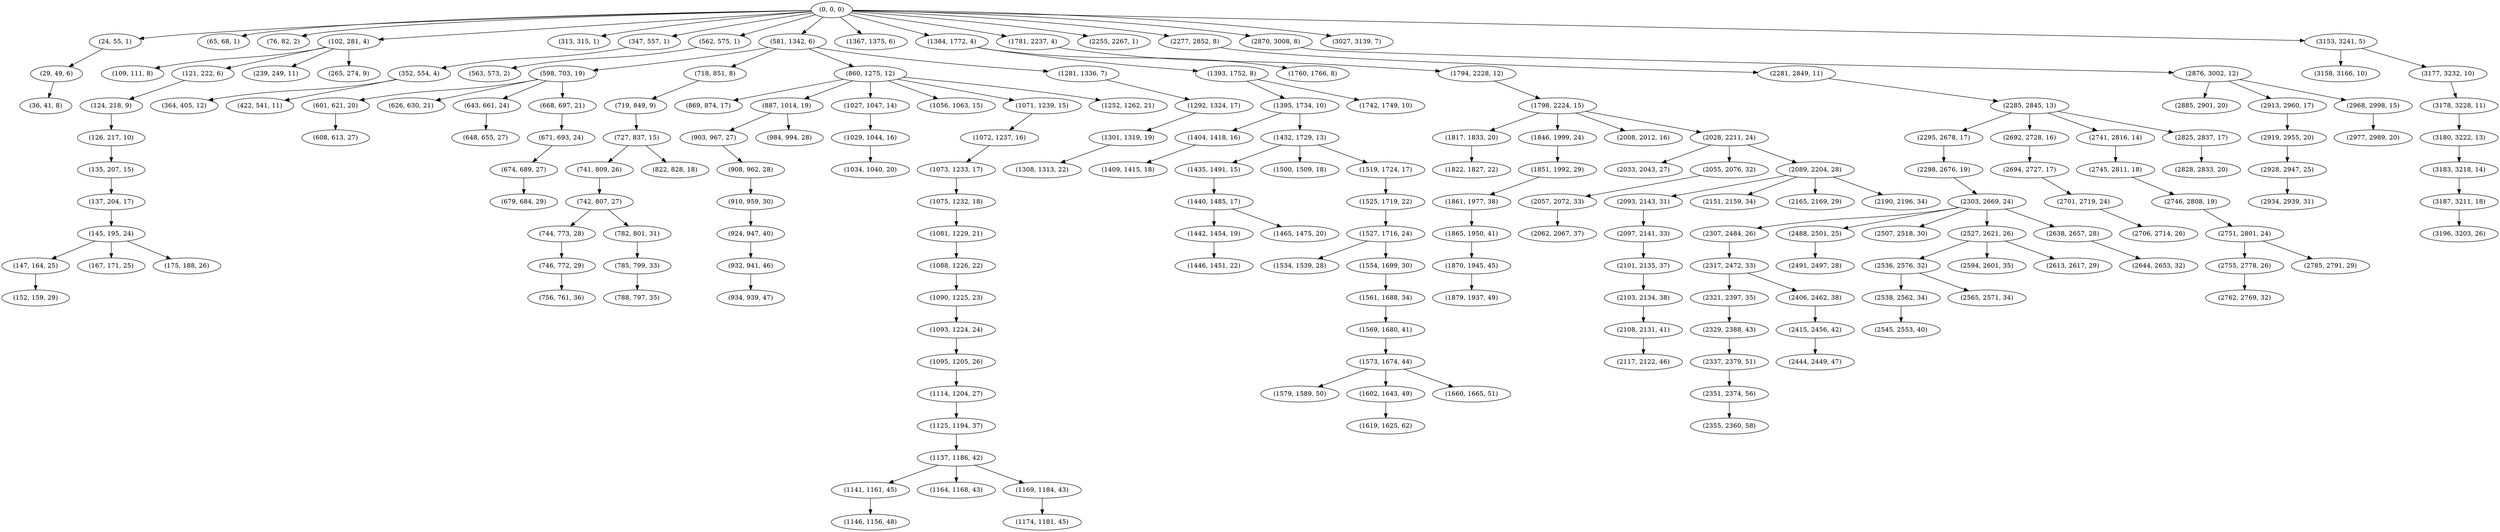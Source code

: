 digraph tree {
    "(0, 0, 0)";
    "(24, 55, 1)";
    "(29, 49, 6)";
    "(36, 41, 8)";
    "(65, 68, 1)";
    "(76, 82, 2)";
    "(102, 281, 4)";
    "(109, 111, 8)";
    "(121, 222, 6)";
    "(124, 218, 9)";
    "(126, 217, 10)";
    "(135, 207, 15)";
    "(137, 204, 17)";
    "(145, 195, 24)";
    "(147, 164, 25)";
    "(152, 159, 29)";
    "(167, 171, 25)";
    "(175, 188, 26)";
    "(239, 249, 11)";
    "(265, 274, 9)";
    "(313, 315, 1)";
    "(347, 557, 1)";
    "(352, 554, 4)";
    "(364, 405, 12)";
    "(422, 541, 11)";
    "(562, 575, 1)";
    "(563, 573, 2)";
    "(581, 1342, 6)";
    "(598, 703, 19)";
    "(601, 621, 20)";
    "(608, 613, 27)";
    "(626, 630, 21)";
    "(643, 661, 24)";
    "(648, 655, 27)";
    "(668, 697, 21)";
    "(671, 693, 24)";
    "(674, 689, 27)";
    "(679, 684, 29)";
    "(718, 851, 8)";
    "(719, 849, 9)";
    "(727, 837, 15)";
    "(741, 809, 26)";
    "(742, 807, 27)";
    "(744, 773, 28)";
    "(746, 772, 29)";
    "(756, 761, 36)";
    "(782, 801, 31)";
    "(785, 799, 33)";
    "(788, 797, 35)";
    "(822, 828, 18)";
    "(860, 1275, 12)";
    "(869, 874, 17)";
    "(887, 1014, 19)";
    "(903, 967, 27)";
    "(908, 962, 28)";
    "(910, 959, 30)";
    "(924, 947, 40)";
    "(932, 941, 46)";
    "(934, 939, 47)";
    "(984, 994, 28)";
    "(1027, 1047, 14)";
    "(1029, 1044, 16)";
    "(1034, 1040, 20)";
    "(1056, 1063, 15)";
    "(1071, 1239, 15)";
    "(1072, 1237, 16)";
    "(1073, 1233, 17)";
    "(1075, 1232, 18)";
    "(1081, 1229, 21)";
    "(1088, 1226, 22)";
    "(1090, 1225, 23)";
    "(1093, 1224, 24)";
    "(1095, 1205, 26)";
    "(1114, 1204, 27)";
    "(1125, 1194, 37)";
    "(1137, 1186, 42)";
    "(1141, 1161, 45)";
    "(1146, 1156, 48)";
    "(1164, 1168, 43)";
    "(1169, 1184, 43)";
    "(1174, 1181, 45)";
    "(1252, 1262, 21)";
    "(1281, 1336, 7)";
    "(1292, 1324, 17)";
    "(1301, 1319, 19)";
    "(1308, 1313, 22)";
    "(1367, 1375, 6)";
    "(1384, 1772, 4)";
    "(1393, 1752, 8)";
    "(1395, 1734, 10)";
    "(1404, 1418, 16)";
    "(1409, 1415, 18)";
    "(1432, 1729, 13)";
    "(1435, 1491, 15)";
    "(1440, 1485, 17)";
    "(1442, 1454, 19)";
    "(1446, 1451, 22)";
    "(1465, 1475, 20)";
    "(1500, 1509, 18)";
    "(1519, 1724, 17)";
    "(1525, 1719, 22)";
    "(1527, 1716, 24)";
    "(1534, 1539, 28)";
    "(1554, 1699, 30)";
    "(1561, 1688, 34)";
    "(1569, 1680, 41)";
    "(1573, 1674, 44)";
    "(1579, 1589, 50)";
    "(1602, 1643, 49)";
    "(1619, 1625, 62)";
    "(1660, 1665, 51)";
    "(1742, 1749, 10)";
    "(1760, 1766, 8)";
    "(1781, 2237, 4)";
    "(1794, 2228, 12)";
    "(1798, 2224, 15)";
    "(1817, 1833, 20)";
    "(1822, 1827, 22)";
    "(1846, 1999, 24)";
    "(1851, 1992, 29)";
    "(1861, 1977, 38)";
    "(1865, 1950, 41)";
    "(1870, 1945, 45)";
    "(1879, 1937, 49)";
    "(2008, 2012, 16)";
    "(2028, 2211, 24)";
    "(2033, 2043, 27)";
    "(2055, 2076, 32)";
    "(2057, 2072, 33)";
    "(2062, 2067, 37)";
    "(2089, 2204, 28)";
    "(2093, 2143, 31)";
    "(2097, 2141, 33)";
    "(2101, 2135, 37)";
    "(2103, 2134, 38)";
    "(2108, 2131, 41)";
    "(2117, 2122, 46)";
    "(2151, 2159, 34)";
    "(2165, 2169, 29)";
    "(2190, 2196, 34)";
    "(2255, 2267, 1)";
    "(2277, 2852, 8)";
    "(2281, 2849, 11)";
    "(2285, 2845, 13)";
    "(2295, 2678, 17)";
    "(2298, 2676, 19)";
    "(2303, 2669, 24)";
    "(2307, 2484, 26)";
    "(2317, 2472, 33)";
    "(2321, 2397, 35)";
    "(2329, 2388, 43)";
    "(2337, 2379, 51)";
    "(2351, 2374, 56)";
    "(2355, 2360, 58)";
    "(2406, 2462, 38)";
    "(2415, 2456, 42)";
    "(2444, 2449, 47)";
    "(2488, 2501, 25)";
    "(2491, 2497, 28)";
    "(2507, 2518, 30)";
    "(2527, 2621, 26)";
    "(2536, 2576, 32)";
    "(2538, 2562, 34)";
    "(2545, 2553, 40)";
    "(2565, 2571, 34)";
    "(2594, 2601, 35)";
    "(2613, 2617, 29)";
    "(2638, 2657, 28)";
    "(2644, 2653, 32)";
    "(2692, 2728, 16)";
    "(2694, 2727, 17)";
    "(2701, 2719, 24)";
    "(2706, 2714, 26)";
    "(2741, 2816, 14)";
    "(2745, 2811, 18)";
    "(2746, 2808, 19)";
    "(2751, 2801, 24)";
    "(2755, 2778, 26)";
    "(2762, 2769, 32)";
    "(2785, 2791, 29)";
    "(2825, 2837, 17)";
    "(2828, 2833, 20)";
    "(2870, 3008, 8)";
    "(2876, 3002, 12)";
    "(2885, 2901, 20)";
    "(2913, 2960, 17)";
    "(2919, 2955, 20)";
    "(2928, 2947, 25)";
    "(2934, 2939, 31)";
    "(2968, 2998, 15)";
    "(2977, 2989, 20)";
    "(3027, 3139, 7)";
    "(3153, 3241, 5)";
    "(3158, 3166, 10)";
    "(3177, 3232, 10)";
    "(3178, 3228, 11)";
    "(3180, 3222, 13)";
    "(3183, 3218, 14)";
    "(3187, 3211, 18)";
    "(3196, 3203, 26)";
    "(0, 0, 0)" -> "(24, 55, 1)";
    "(0, 0, 0)" -> "(65, 68, 1)";
    "(0, 0, 0)" -> "(76, 82, 2)";
    "(0, 0, 0)" -> "(102, 281, 4)";
    "(0, 0, 0)" -> "(313, 315, 1)";
    "(0, 0, 0)" -> "(347, 557, 1)";
    "(0, 0, 0)" -> "(562, 575, 1)";
    "(0, 0, 0)" -> "(581, 1342, 6)";
    "(0, 0, 0)" -> "(1367, 1375, 6)";
    "(0, 0, 0)" -> "(1384, 1772, 4)";
    "(0, 0, 0)" -> "(1781, 2237, 4)";
    "(0, 0, 0)" -> "(2255, 2267, 1)";
    "(0, 0, 0)" -> "(2277, 2852, 8)";
    "(0, 0, 0)" -> "(2870, 3008, 8)";
    "(0, 0, 0)" -> "(3027, 3139, 7)";
    "(0, 0, 0)" -> "(3153, 3241, 5)";
    "(24, 55, 1)" -> "(29, 49, 6)";
    "(29, 49, 6)" -> "(36, 41, 8)";
    "(102, 281, 4)" -> "(109, 111, 8)";
    "(102, 281, 4)" -> "(121, 222, 6)";
    "(102, 281, 4)" -> "(239, 249, 11)";
    "(102, 281, 4)" -> "(265, 274, 9)";
    "(121, 222, 6)" -> "(124, 218, 9)";
    "(124, 218, 9)" -> "(126, 217, 10)";
    "(126, 217, 10)" -> "(135, 207, 15)";
    "(135, 207, 15)" -> "(137, 204, 17)";
    "(137, 204, 17)" -> "(145, 195, 24)";
    "(145, 195, 24)" -> "(147, 164, 25)";
    "(145, 195, 24)" -> "(167, 171, 25)";
    "(145, 195, 24)" -> "(175, 188, 26)";
    "(147, 164, 25)" -> "(152, 159, 29)";
    "(347, 557, 1)" -> "(352, 554, 4)";
    "(352, 554, 4)" -> "(364, 405, 12)";
    "(352, 554, 4)" -> "(422, 541, 11)";
    "(562, 575, 1)" -> "(563, 573, 2)";
    "(581, 1342, 6)" -> "(598, 703, 19)";
    "(581, 1342, 6)" -> "(718, 851, 8)";
    "(581, 1342, 6)" -> "(860, 1275, 12)";
    "(581, 1342, 6)" -> "(1281, 1336, 7)";
    "(598, 703, 19)" -> "(601, 621, 20)";
    "(598, 703, 19)" -> "(626, 630, 21)";
    "(598, 703, 19)" -> "(643, 661, 24)";
    "(598, 703, 19)" -> "(668, 697, 21)";
    "(601, 621, 20)" -> "(608, 613, 27)";
    "(643, 661, 24)" -> "(648, 655, 27)";
    "(668, 697, 21)" -> "(671, 693, 24)";
    "(671, 693, 24)" -> "(674, 689, 27)";
    "(674, 689, 27)" -> "(679, 684, 29)";
    "(718, 851, 8)" -> "(719, 849, 9)";
    "(719, 849, 9)" -> "(727, 837, 15)";
    "(727, 837, 15)" -> "(741, 809, 26)";
    "(727, 837, 15)" -> "(822, 828, 18)";
    "(741, 809, 26)" -> "(742, 807, 27)";
    "(742, 807, 27)" -> "(744, 773, 28)";
    "(742, 807, 27)" -> "(782, 801, 31)";
    "(744, 773, 28)" -> "(746, 772, 29)";
    "(746, 772, 29)" -> "(756, 761, 36)";
    "(782, 801, 31)" -> "(785, 799, 33)";
    "(785, 799, 33)" -> "(788, 797, 35)";
    "(860, 1275, 12)" -> "(869, 874, 17)";
    "(860, 1275, 12)" -> "(887, 1014, 19)";
    "(860, 1275, 12)" -> "(1027, 1047, 14)";
    "(860, 1275, 12)" -> "(1056, 1063, 15)";
    "(860, 1275, 12)" -> "(1071, 1239, 15)";
    "(860, 1275, 12)" -> "(1252, 1262, 21)";
    "(887, 1014, 19)" -> "(903, 967, 27)";
    "(887, 1014, 19)" -> "(984, 994, 28)";
    "(903, 967, 27)" -> "(908, 962, 28)";
    "(908, 962, 28)" -> "(910, 959, 30)";
    "(910, 959, 30)" -> "(924, 947, 40)";
    "(924, 947, 40)" -> "(932, 941, 46)";
    "(932, 941, 46)" -> "(934, 939, 47)";
    "(1027, 1047, 14)" -> "(1029, 1044, 16)";
    "(1029, 1044, 16)" -> "(1034, 1040, 20)";
    "(1071, 1239, 15)" -> "(1072, 1237, 16)";
    "(1072, 1237, 16)" -> "(1073, 1233, 17)";
    "(1073, 1233, 17)" -> "(1075, 1232, 18)";
    "(1075, 1232, 18)" -> "(1081, 1229, 21)";
    "(1081, 1229, 21)" -> "(1088, 1226, 22)";
    "(1088, 1226, 22)" -> "(1090, 1225, 23)";
    "(1090, 1225, 23)" -> "(1093, 1224, 24)";
    "(1093, 1224, 24)" -> "(1095, 1205, 26)";
    "(1095, 1205, 26)" -> "(1114, 1204, 27)";
    "(1114, 1204, 27)" -> "(1125, 1194, 37)";
    "(1125, 1194, 37)" -> "(1137, 1186, 42)";
    "(1137, 1186, 42)" -> "(1141, 1161, 45)";
    "(1137, 1186, 42)" -> "(1164, 1168, 43)";
    "(1137, 1186, 42)" -> "(1169, 1184, 43)";
    "(1141, 1161, 45)" -> "(1146, 1156, 48)";
    "(1169, 1184, 43)" -> "(1174, 1181, 45)";
    "(1281, 1336, 7)" -> "(1292, 1324, 17)";
    "(1292, 1324, 17)" -> "(1301, 1319, 19)";
    "(1301, 1319, 19)" -> "(1308, 1313, 22)";
    "(1384, 1772, 4)" -> "(1393, 1752, 8)";
    "(1384, 1772, 4)" -> "(1760, 1766, 8)";
    "(1393, 1752, 8)" -> "(1395, 1734, 10)";
    "(1393, 1752, 8)" -> "(1742, 1749, 10)";
    "(1395, 1734, 10)" -> "(1404, 1418, 16)";
    "(1395, 1734, 10)" -> "(1432, 1729, 13)";
    "(1404, 1418, 16)" -> "(1409, 1415, 18)";
    "(1432, 1729, 13)" -> "(1435, 1491, 15)";
    "(1432, 1729, 13)" -> "(1500, 1509, 18)";
    "(1432, 1729, 13)" -> "(1519, 1724, 17)";
    "(1435, 1491, 15)" -> "(1440, 1485, 17)";
    "(1440, 1485, 17)" -> "(1442, 1454, 19)";
    "(1440, 1485, 17)" -> "(1465, 1475, 20)";
    "(1442, 1454, 19)" -> "(1446, 1451, 22)";
    "(1519, 1724, 17)" -> "(1525, 1719, 22)";
    "(1525, 1719, 22)" -> "(1527, 1716, 24)";
    "(1527, 1716, 24)" -> "(1534, 1539, 28)";
    "(1527, 1716, 24)" -> "(1554, 1699, 30)";
    "(1554, 1699, 30)" -> "(1561, 1688, 34)";
    "(1561, 1688, 34)" -> "(1569, 1680, 41)";
    "(1569, 1680, 41)" -> "(1573, 1674, 44)";
    "(1573, 1674, 44)" -> "(1579, 1589, 50)";
    "(1573, 1674, 44)" -> "(1602, 1643, 49)";
    "(1573, 1674, 44)" -> "(1660, 1665, 51)";
    "(1602, 1643, 49)" -> "(1619, 1625, 62)";
    "(1781, 2237, 4)" -> "(1794, 2228, 12)";
    "(1794, 2228, 12)" -> "(1798, 2224, 15)";
    "(1798, 2224, 15)" -> "(1817, 1833, 20)";
    "(1798, 2224, 15)" -> "(1846, 1999, 24)";
    "(1798, 2224, 15)" -> "(2008, 2012, 16)";
    "(1798, 2224, 15)" -> "(2028, 2211, 24)";
    "(1817, 1833, 20)" -> "(1822, 1827, 22)";
    "(1846, 1999, 24)" -> "(1851, 1992, 29)";
    "(1851, 1992, 29)" -> "(1861, 1977, 38)";
    "(1861, 1977, 38)" -> "(1865, 1950, 41)";
    "(1865, 1950, 41)" -> "(1870, 1945, 45)";
    "(1870, 1945, 45)" -> "(1879, 1937, 49)";
    "(2028, 2211, 24)" -> "(2033, 2043, 27)";
    "(2028, 2211, 24)" -> "(2055, 2076, 32)";
    "(2028, 2211, 24)" -> "(2089, 2204, 28)";
    "(2055, 2076, 32)" -> "(2057, 2072, 33)";
    "(2057, 2072, 33)" -> "(2062, 2067, 37)";
    "(2089, 2204, 28)" -> "(2093, 2143, 31)";
    "(2089, 2204, 28)" -> "(2151, 2159, 34)";
    "(2089, 2204, 28)" -> "(2165, 2169, 29)";
    "(2089, 2204, 28)" -> "(2190, 2196, 34)";
    "(2093, 2143, 31)" -> "(2097, 2141, 33)";
    "(2097, 2141, 33)" -> "(2101, 2135, 37)";
    "(2101, 2135, 37)" -> "(2103, 2134, 38)";
    "(2103, 2134, 38)" -> "(2108, 2131, 41)";
    "(2108, 2131, 41)" -> "(2117, 2122, 46)";
    "(2277, 2852, 8)" -> "(2281, 2849, 11)";
    "(2281, 2849, 11)" -> "(2285, 2845, 13)";
    "(2285, 2845, 13)" -> "(2295, 2678, 17)";
    "(2285, 2845, 13)" -> "(2692, 2728, 16)";
    "(2285, 2845, 13)" -> "(2741, 2816, 14)";
    "(2285, 2845, 13)" -> "(2825, 2837, 17)";
    "(2295, 2678, 17)" -> "(2298, 2676, 19)";
    "(2298, 2676, 19)" -> "(2303, 2669, 24)";
    "(2303, 2669, 24)" -> "(2307, 2484, 26)";
    "(2303, 2669, 24)" -> "(2488, 2501, 25)";
    "(2303, 2669, 24)" -> "(2507, 2518, 30)";
    "(2303, 2669, 24)" -> "(2527, 2621, 26)";
    "(2303, 2669, 24)" -> "(2638, 2657, 28)";
    "(2307, 2484, 26)" -> "(2317, 2472, 33)";
    "(2317, 2472, 33)" -> "(2321, 2397, 35)";
    "(2317, 2472, 33)" -> "(2406, 2462, 38)";
    "(2321, 2397, 35)" -> "(2329, 2388, 43)";
    "(2329, 2388, 43)" -> "(2337, 2379, 51)";
    "(2337, 2379, 51)" -> "(2351, 2374, 56)";
    "(2351, 2374, 56)" -> "(2355, 2360, 58)";
    "(2406, 2462, 38)" -> "(2415, 2456, 42)";
    "(2415, 2456, 42)" -> "(2444, 2449, 47)";
    "(2488, 2501, 25)" -> "(2491, 2497, 28)";
    "(2527, 2621, 26)" -> "(2536, 2576, 32)";
    "(2527, 2621, 26)" -> "(2594, 2601, 35)";
    "(2527, 2621, 26)" -> "(2613, 2617, 29)";
    "(2536, 2576, 32)" -> "(2538, 2562, 34)";
    "(2536, 2576, 32)" -> "(2565, 2571, 34)";
    "(2538, 2562, 34)" -> "(2545, 2553, 40)";
    "(2638, 2657, 28)" -> "(2644, 2653, 32)";
    "(2692, 2728, 16)" -> "(2694, 2727, 17)";
    "(2694, 2727, 17)" -> "(2701, 2719, 24)";
    "(2701, 2719, 24)" -> "(2706, 2714, 26)";
    "(2741, 2816, 14)" -> "(2745, 2811, 18)";
    "(2745, 2811, 18)" -> "(2746, 2808, 19)";
    "(2746, 2808, 19)" -> "(2751, 2801, 24)";
    "(2751, 2801, 24)" -> "(2755, 2778, 26)";
    "(2751, 2801, 24)" -> "(2785, 2791, 29)";
    "(2755, 2778, 26)" -> "(2762, 2769, 32)";
    "(2825, 2837, 17)" -> "(2828, 2833, 20)";
    "(2870, 3008, 8)" -> "(2876, 3002, 12)";
    "(2876, 3002, 12)" -> "(2885, 2901, 20)";
    "(2876, 3002, 12)" -> "(2913, 2960, 17)";
    "(2876, 3002, 12)" -> "(2968, 2998, 15)";
    "(2913, 2960, 17)" -> "(2919, 2955, 20)";
    "(2919, 2955, 20)" -> "(2928, 2947, 25)";
    "(2928, 2947, 25)" -> "(2934, 2939, 31)";
    "(2968, 2998, 15)" -> "(2977, 2989, 20)";
    "(3153, 3241, 5)" -> "(3158, 3166, 10)";
    "(3153, 3241, 5)" -> "(3177, 3232, 10)";
    "(3177, 3232, 10)" -> "(3178, 3228, 11)";
    "(3178, 3228, 11)" -> "(3180, 3222, 13)";
    "(3180, 3222, 13)" -> "(3183, 3218, 14)";
    "(3183, 3218, 14)" -> "(3187, 3211, 18)";
    "(3187, 3211, 18)" -> "(3196, 3203, 26)";
}
